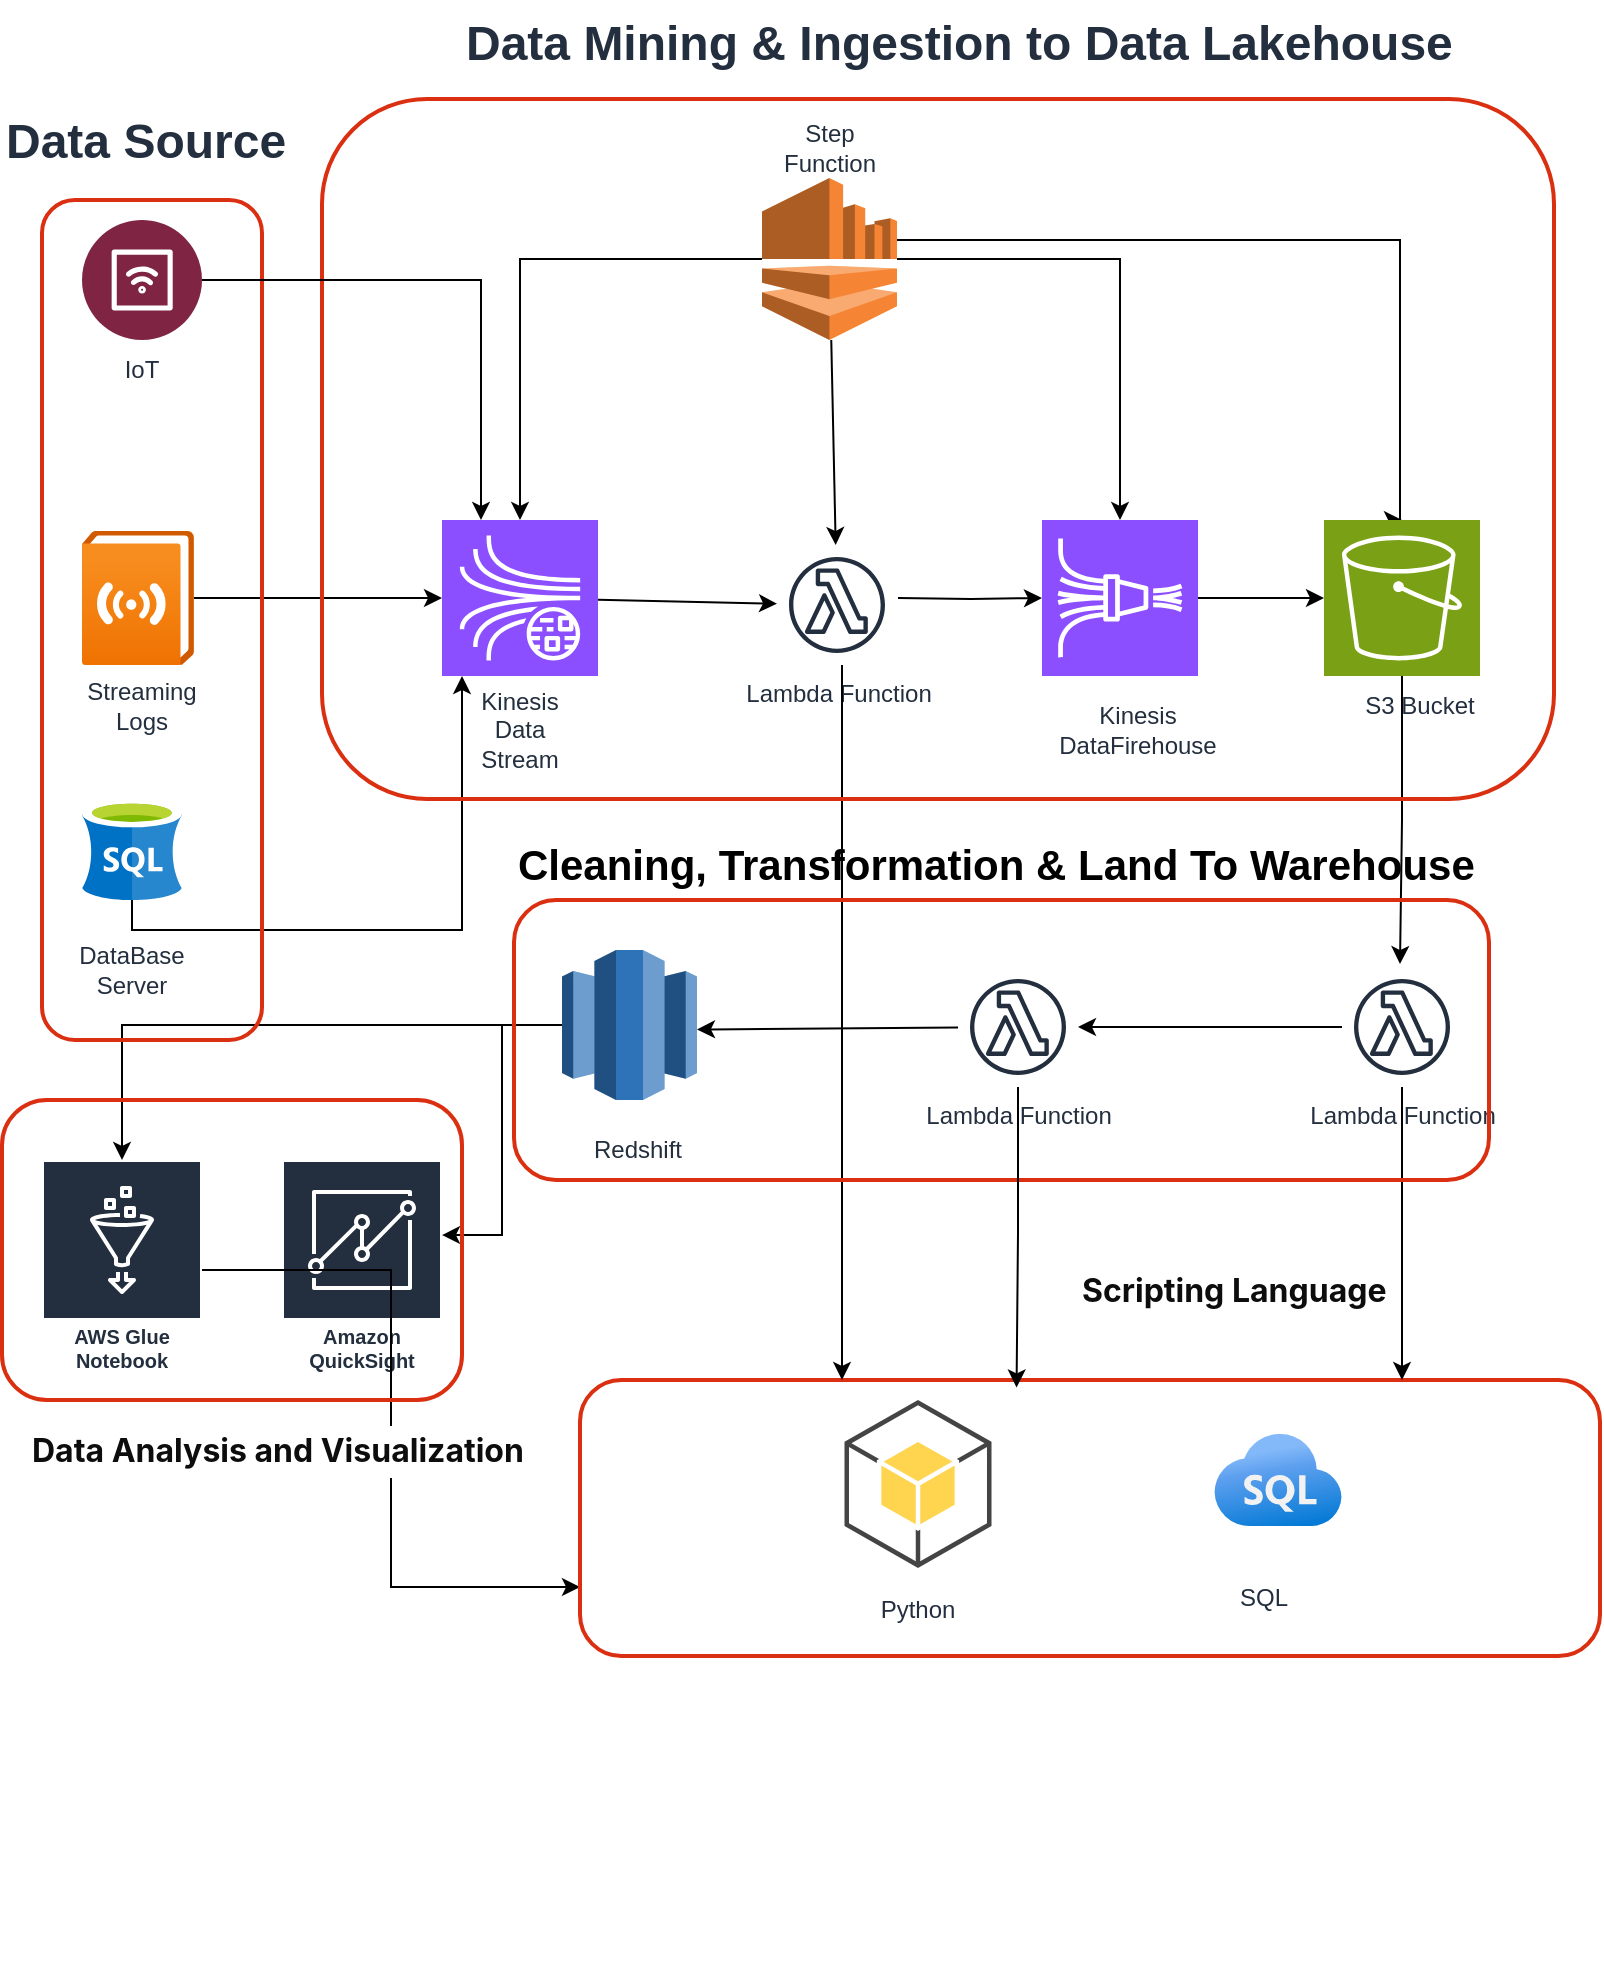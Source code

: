 <mxfile version="24.7.17">
  <diagram name="Page-1" id="VlkeQ9_y8bMPjhdk2_KC">
    <mxGraphModel dx="2117" dy="1691" grid="1" gridSize="10" guides="1" tooltips="1" connect="1" arrows="1" fold="1" page="1" pageScale="1" pageWidth="827" pageHeight="1169" math="0" shadow="0">
      <root>
        <mxCell id="0" />
        <mxCell id="1" parent="0" />
        <mxCell id="3MvgEApR7jYqYZIbGW3X-1" value="" style="verticalLabelPosition=bottom;aspect=fixed;html=1;shape=mxgraph.salesforce.iot2;" parent="1" vertex="1">
          <mxGeometry x="40" y="60" width="60" height="60" as="geometry" />
        </mxCell>
        <mxCell id="3MvgEApR7jYqYZIbGW3X-6" style="edgeStyle=orthogonalEdgeStyle;rounded=0;orthogonalLoop=1;jettySize=auto;html=1;" parent="1" source="3MvgEApR7jYqYZIbGW3X-2" target="3MvgEApR7jYqYZIbGW3X-4" edge="1">
          <mxGeometry relative="1" as="geometry">
            <mxPoint x="160" y="243.5" as="targetPoint" />
            <Array as="points" />
          </mxGeometry>
        </mxCell>
        <mxCell id="3MvgEApR7jYqYZIbGW3X-2" value="" style="image;aspect=fixed;html=1;points=[];align=center;fontSize=12;image=img/lib/azure2/general/Log_Streaming.svg;" parent="1" vertex="1">
          <mxGeometry x="40" y="215.5" width="56.0" height="67" as="geometry" />
        </mxCell>
        <mxCell id="3MvgEApR7jYqYZIbGW3X-32" style="edgeStyle=orthogonalEdgeStyle;rounded=0;orthogonalLoop=1;jettySize=auto;html=1;" parent="1" source="3MvgEApR7jYqYZIbGW3X-3" target="3MvgEApR7jYqYZIbGW3X-4" edge="1">
          <mxGeometry relative="1" as="geometry">
            <Array as="points">
              <mxPoint x="230" y="415" />
            </Array>
          </mxGeometry>
        </mxCell>
        <mxCell id="3MvgEApR7jYqYZIbGW3X-3" value="" style="image;sketch=0;aspect=fixed;html=1;points=[];align=center;fontSize=12;image=img/lib/mscae/dep/SQL_Server_Stretch_DB.svg;" parent="1" vertex="1">
          <mxGeometry x="40" y="350" width="50" height="50" as="geometry" />
        </mxCell>
        <mxCell id="3MvgEApR7jYqYZIbGW3X-38" style="edgeStyle=none;rounded=0;orthogonalLoop=1;jettySize=auto;html=1;" parent="1" source="3MvgEApR7jYqYZIbGW3X-4" target="3MvgEApR7jYqYZIbGW3X-37" edge="1">
          <mxGeometry relative="1" as="geometry" />
        </mxCell>
        <mxCell id="3MvgEApR7jYqYZIbGW3X-4" value="" style="sketch=0;points=[[0,0,0],[0.25,0,0],[0.5,0,0],[0.75,0,0],[1,0,0],[0,1,0],[0.25,1,0],[0.5,1,0],[0.75,1,0],[1,1,0],[0,0.25,0],[0,0.5,0],[0,0.75,0],[1,0.25,0],[1,0.5,0],[1,0.75,0]];outlineConnect=0;fontColor=#232F3E;fillColor=#8C4FFF;strokeColor=#ffffff;dashed=0;verticalLabelPosition=bottom;verticalAlign=top;align=center;html=1;fontSize=12;fontStyle=0;aspect=fixed;shape=mxgraph.aws4.resourceIcon;resIcon=mxgraph.aws4.kinesis_data_streams;" parent="1" vertex="1">
          <mxGeometry x="220" y="210" width="78" height="78" as="geometry" />
        </mxCell>
        <mxCell id="3MvgEApR7jYqYZIbGW3X-8" value="" style="sketch=0;points=[[0,0,0],[0.25,0,0],[0.5,0,0],[0.75,0,0],[1,0,0],[0,1,0],[0.25,1,0],[0.5,1,0],[0.75,1,0],[1,1,0],[0,0.25,0],[0,0.5,0],[0,0.75,0],[1,0.25,0],[1,0.5,0],[1,0.75,0]];outlineConnect=0;fontColor=#232F3E;fillColor=#8C4FFF;strokeColor=#ffffff;dashed=0;verticalLabelPosition=bottom;verticalAlign=top;align=center;html=1;fontSize=12;fontStyle=0;aspect=fixed;shape=mxgraph.aws4.resourceIcon;resIcon=mxgraph.aws4.kinesis_data_firehose;" parent="1" vertex="1">
          <mxGeometry x="520" y="210" width="78" height="78" as="geometry" />
        </mxCell>
        <mxCell id="3MvgEApR7jYqYZIbGW3X-15" style="edgeStyle=orthogonalEdgeStyle;rounded=0;orthogonalLoop=1;jettySize=auto;html=1;entryX=0.5;entryY=0;entryDx=0;entryDy=0;entryPerimeter=0;" parent="1" source="3MvgEApR7jYqYZIbGW3X-9" target="3MvgEApR7jYqYZIbGW3X-14" edge="1">
          <mxGeometry relative="1" as="geometry">
            <mxPoint x="700" y="41" as="targetPoint" />
            <Array as="points">
              <mxPoint x="699" y="70" />
            </Array>
          </mxGeometry>
        </mxCell>
        <mxCell id="3MvgEApR7jYqYZIbGW3X-16" style="edgeStyle=orthogonalEdgeStyle;rounded=0;orthogonalLoop=1;jettySize=auto;html=1;entryX=0.5;entryY=0;entryDx=0;entryDy=0;entryPerimeter=0;" parent="1" source="3MvgEApR7jYqYZIbGW3X-9" target="3MvgEApR7jYqYZIbGW3X-4" edge="1">
          <mxGeometry relative="1" as="geometry">
            <mxPoint x="250" y="40" as="targetPoint" />
          </mxGeometry>
        </mxCell>
        <mxCell id="3MvgEApR7jYqYZIbGW3X-55" style="edgeStyle=none;rounded=0;orthogonalLoop=1;jettySize=auto;html=1;fontFamily=Helvetica;fontSize=12;fontColor=#232F3E;fontStyle=0;" parent="1" source="3MvgEApR7jYqYZIbGW3X-9" target="3MvgEApR7jYqYZIbGW3X-37" edge="1">
          <mxGeometry relative="1" as="geometry" />
        </mxCell>
        <mxCell id="3MvgEApR7jYqYZIbGW3X-9" value="" style="outlineConnect=0;dashed=0;verticalLabelPosition=bottom;verticalAlign=top;align=center;html=1;shape=mxgraph.aws3.kinesis;fillColor=#F58534;gradientColor=none;" parent="1" vertex="1">
          <mxGeometry x="380" y="39" width="67.5" height="81" as="geometry" />
        </mxCell>
        <mxCell id="3MvgEApR7jYqYZIbGW3X-12" value="" style="edgeStyle=orthogonalEdgeStyle;rounded=0;orthogonalLoop=1;jettySize=auto;html=1;" parent="1" target="3MvgEApR7jYqYZIbGW3X-8" edge="1">
          <mxGeometry relative="1" as="geometry">
            <mxPoint x="448" y="249" as="sourcePoint" />
          </mxGeometry>
        </mxCell>
        <mxCell id="3MvgEApR7jYqYZIbGW3X-14" value="" style="sketch=0;points=[[0,0,0],[0.25,0,0],[0.5,0,0],[0.75,0,0],[1,0,0],[0,1,0],[0.25,1,0],[0.5,1,0],[0.75,1,0],[1,1,0],[0,0.25,0],[0,0.5,0],[0,0.75,0],[1,0.25,0],[1,0.5,0],[1,0.75,0]];outlineConnect=0;fontColor=#232F3E;fillColor=#7AA116;strokeColor=#ffffff;dashed=0;verticalLabelPosition=bottom;verticalAlign=top;align=center;html=1;fontSize=12;fontStyle=0;aspect=fixed;shape=mxgraph.aws4.resourceIcon;resIcon=mxgraph.aws4.s3;" parent="1" vertex="1">
          <mxGeometry x="661" y="210" width="78" height="78" as="geometry" />
        </mxCell>
        <mxCell id="3MvgEApR7jYqYZIbGW3X-18" style="edgeStyle=orthogonalEdgeStyle;rounded=0;orthogonalLoop=1;jettySize=auto;html=1;entryX=0;entryY=0.5;entryDx=0;entryDy=0;entryPerimeter=0;" parent="1" source="3MvgEApR7jYqYZIbGW3X-8" target="3MvgEApR7jYqYZIbGW3X-14" edge="1">
          <mxGeometry relative="1" as="geometry" />
        </mxCell>
        <mxCell id="3MvgEApR7jYqYZIbGW3X-19" style="edgeStyle=orthogonalEdgeStyle;rounded=0;orthogonalLoop=1;jettySize=auto;html=1;entryX=0.5;entryY=0;entryDx=0;entryDy=0;entryPerimeter=0;" parent="1" source="3MvgEApR7jYqYZIbGW3X-9" target="3MvgEApR7jYqYZIbGW3X-8" edge="1">
          <mxGeometry relative="1" as="geometry" />
        </mxCell>
        <mxCell id="3MvgEApR7jYqYZIbGW3X-22" style="edgeStyle=orthogonalEdgeStyle;rounded=0;orthogonalLoop=1;jettySize=auto;html=1;entryX=0.5;entryY=0;entryDx=0;entryDy=0;entryPerimeter=0;" parent="1" source="3MvgEApR7jYqYZIbGW3X-14" edge="1">
          <mxGeometry relative="1" as="geometry">
            <mxPoint x="699" y="432" as="targetPoint" />
          </mxGeometry>
        </mxCell>
        <mxCell id="3MvgEApR7jYqYZIbGW3X-29" style="edgeStyle=orthogonalEdgeStyle;rounded=0;orthogonalLoop=1;jettySize=auto;html=1;" parent="1" source="3MvgEApR7jYqYZIbGW3X-24" target="3MvgEApR7jYqYZIbGW3X-28" edge="1">
          <mxGeometry relative="1" as="geometry" />
        </mxCell>
        <mxCell id="3MvgEApR7jYqYZIbGW3X-24" value="" style="outlineConnect=0;dashed=0;verticalLabelPosition=bottom;verticalAlign=top;align=center;html=1;shape=mxgraph.aws3.redshift;fillColor=#2E73B8;gradientColor=none;" parent="1" vertex="1">
          <mxGeometry x="280" y="425" width="67.5" height="75" as="geometry" />
        </mxCell>
        <mxCell id="3MvgEApR7jYqYZIbGW3X-25" value="Amazon QuickSight" style="sketch=0;outlineConnect=0;fontColor=#232F3E;gradientColor=none;strokeColor=#ffffff;fillColor=#232F3E;dashed=0;verticalLabelPosition=middle;verticalAlign=bottom;align=center;html=1;whiteSpace=wrap;fontSize=10;fontStyle=1;spacing=3;shape=mxgraph.aws4.productIcon;prIcon=mxgraph.aws4.quicksight;" parent="1" vertex="1">
          <mxGeometry x="140" y="530" width="80" height="110" as="geometry" />
        </mxCell>
        <mxCell id="3MvgEApR7jYqYZIbGW3X-26" style="edgeStyle=orthogonalEdgeStyle;rounded=0;orthogonalLoop=1;jettySize=auto;html=1;entryX=1;entryY=0.341;entryDx=0;entryDy=0;entryPerimeter=0;" parent="1" source="3MvgEApR7jYqYZIbGW3X-24" target="3MvgEApR7jYqYZIbGW3X-25" edge="1">
          <mxGeometry relative="1" as="geometry" />
        </mxCell>
        <mxCell id="3MvgEApR7jYqYZIbGW3X-89" style="edgeStyle=elbowEdgeStyle;rounded=0;orthogonalLoop=1;jettySize=auto;elbow=vertical;html=1;entryX=0;entryY=0.75;entryDx=0;entryDy=0;fontFamily=Helvetica;fontSize=12;fontColor=#232F3E;fontStyle=0;" parent="1" source="3MvgEApR7jYqYZIbGW3X-28" target="3MvgEApR7jYqYZIbGW3X-80" edge="1">
          <mxGeometry relative="1" as="geometry" />
        </mxCell>
        <mxCell id="3MvgEApR7jYqYZIbGW3X-28" value="AWS Glue Notebook" style="sketch=0;outlineConnect=0;fontColor=#232F3E;gradientColor=none;strokeColor=#ffffff;fillColor=#232F3E;dashed=0;verticalLabelPosition=middle;verticalAlign=bottom;align=center;html=1;whiteSpace=wrap;fontSize=10;fontStyle=1;spacing=3;shape=mxgraph.aws4.productIcon;prIcon=mxgraph.aws4.glue;" parent="1" vertex="1">
          <mxGeometry x="20" y="530" width="80" height="110" as="geometry" />
        </mxCell>
        <mxCell id="3MvgEApR7jYqYZIbGW3X-37" value="Lambda Function" style="sketch=0;outlineConnect=0;fontColor=#232F3E;gradientColor=none;strokeColor=#232F3E;fillColor=#ffffff;dashed=0;verticalLabelPosition=bottom;verticalAlign=top;align=center;html=1;fontSize=12;fontStyle=0;aspect=fixed;shape=mxgraph.aws4.resourceIcon;resIcon=mxgraph.aws4.lambda_function;" parent="1" vertex="1">
          <mxGeometry x="387.5" y="222.5" width="60" height="60" as="geometry" />
        </mxCell>
        <mxCell id="Pq5R9mwxjYYCd3PUhtwd-8" style="edgeStyle=orthogonalEdgeStyle;rounded=0;orthogonalLoop=1;jettySize=auto;html=1;" parent="1" source="3MvgEApR7jYqYZIbGW3X-39" target="3MvgEApR7jYqYZIbGW3X-46" edge="1">
          <mxGeometry relative="1" as="geometry" />
        </mxCell>
        <mxCell id="3MvgEApR7jYqYZIbGW3X-39" value="Lambda Function" style="sketch=0;outlineConnect=0;fontColor=#232F3E;gradientColor=none;strokeColor=#232F3E;fillColor=#ffffff;dashed=0;verticalLabelPosition=bottom;verticalAlign=top;align=center;html=1;fontSize=12;fontStyle=0;aspect=fixed;shape=mxgraph.aws4.resourceIcon;resIcon=mxgraph.aws4.lambda_function;" parent="1" vertex="1">
          <mxGeometry x="670" y="433.5" width="60" height="60" as="geometry" />
        </mxCell>
        <mxCell id="3MvgEApR7jYqYZIbGW3X-41" value="Kinesis Data Stream" style="text;html=1;align=center;verticalAlign=middle;whiteSpace=wrap;rounded=0;fontFamily=Helvetica;fontSize=12;fontColor=#232F3E;fontStyle=0;" parent="1" vertex="1">
          <mxGeometry x="229" y="300" width="60" height="30" as="geometry" />
        </mxCell>
        <mxCell id="3MvgEApR7jYqYZIbGW3X-42" value="Kinesis DataFirehouse" style="text;html=1;align=center;verticalAlign=middle;whiteSpace=wrap;rounded=0;fontFamily=Helvetica;fontSize=12;fontColor=#232F3E;fontStyle=0;" parent="1" vertex="1">
          <mxGeometry x="538" y="300" width="60" height="30" as="geometry" />
        </mxCell>
        <mxCell id="3MvgEApR7jYqYZIbGW3X-43" value="" style="text;whiteSpace=wrap;html=1;fontFamily=Helvetica;fontSize=12;fontColor=#232F3E;fontStyle=0;" parent="1" vertex="1">
          <mxGeometry x="140" y="530" width="60" height="50" as="geometry" />
        </mxCell>
        <mxCell id="3MvgEApR7jYqYZIbGW3X-46" value="Lambda Function" style="sketch=0;outlineConnect=0;fontColor=#232F3E;gradientColor=none;strokeColor=#232F3E;fillColor=#ffffff;dashed=0;verticalLabelPosition=bottom;verticalAlign=top;align=center;html=1;fontSize=12;fontStyle=0;aspect=fixed;shape=mxgraph.aws4.resourceIcon;resIcon=mxgraph.aws4.lambda_function;" parent="1" vertex="1">
          <mxGeometry x="478" y="433.5" width="60" height="60" as="geometry" />
        </mxCell>
        <mxCell id="3MvgEApR7jYqYZIbGW3X-50" style="edgeStyle=none;rounded=0;orthogonalLoop=1;jettySize=auto;html=1;entryX=1;entryY=0.53;entryDx=0;entryDy=0;entryPerimeter=0;fontFamily=Helvetica;fontSize=12;fontColor=#232F3E;fontStyle=0;" parent="1" source="3MvgEApR7jYqYZIbGW3X-46" target="3MvgEApR7jYqYZIbGW3X-24" edge="1">
          <mxGeometry relative="1" as="geometry" />
        </mxCell>
        <mxCell id="3MvgEApR7jYqYZIbGW3X-51" value="Redshift" style="text;html=1;align=center;verticalAlign=middle;whiteSpace=wrap;rounded=0;fontFamily=Helvetica;fontSize=12;fontColor=#232F3E;fontStyle=0;" parent="1" vertex="1">
          <mxGeometry x="287.5" y="510" width="60" height="30" as="geometry" />
        </mxCell>
        <mxCell id="3MvgEApR7jYqYZIbGW3X-53" value="Step Function" style="text;html=1;align=center;verticalAlign=middle;whiteSpace=wrap;rounded=0;fontFamily=Helvetica;fontSize=12;fontColor=#232F3E;fontStyle=0;" parent="1" vertex="1">
          <mxGeometry x="384" y="9" width="60" height="30" as="geometry" />
        </mxCell>
        <mxCell id="3MvgEApR7jYqYZIbGW3X-56" value="" style="text;whiteSpace=wrap;html=1;fontFamily=Helvetica;fontSize=12;fontColor=#232F3E;fontStyle=0;" parent="1" vertex="1">
          <mxGeometry x="410" y="20" width="60" height="50" as="geometry" />
        </mxCell>
        <mxCell id="3MvgEApR7jYqYZIbGW3X-57" value="S3 Bucket" style="text;html=1;align=center;verticalAlign=middle;whiteSpace=wrap;rounded=0;fontFamily=Helvetica;fontSize=12;fontColor=#232F3E;fontStyle=0;" parent="1" vertex="1">
          <mxGeometry x="679" y="288" width="60" height="30" as="geometry" />
        </mxCell>
        <mxCell id="3MvgEApR7jYqYZIbGW3X-58" value="IoT" style="text;html=1;align=center;verticalAlign=middle;whiteSpace=wrap;rounded=0;fontFamily=Helvetica;fontSize=12;fontColor=#232F3E;fontStyle=0;" parent="1" vertex="1">
          <mxGeometry x="40" y="120" width="60" height="30" as="geometry" />
        </mxCell>
        <mxCell id="3MvgEApR7jYqYZIbGW3X-59" value="Streaming Logs" style="text;html=1;align=center;verticalAlign=middle;whiteSpace=wrap;rounded=0;fontFamily=Helvetica;fontSize=12;fontColor=#232F3E;fontStyle=0;" parent="1" vertex="1">
          <mxGeometry x="40" y="288" width="60" height="30" as="geometry" />
        </mxCell>
        <mxCell id="3MvgEApR7jYqYZIbGW3X-60" value="DataBase Server" style="text;html=1;align=center;verticalAlign=middle;whiteSpace=wrap;rounded=0;fontFamily=Helvetica;fontSize=12;fontColor=#232F3E;fontStyle=0;" parent="1" vertex="1">
          <mxGeometry x="35" y="420" width="60" height="30" as="geometry" />
        </mxCell>
        <mxCell id="3MvgEApR7jYqYZIbGW3X-65" value="" style="rounded=1;whiteSpace=wrap;html=1;dashed=0;sketch=0;strokeColor=#da2f10;align=center;verticalAlign=top;fontFamily=Helvetica;fontSize=12;fontColor=#232F3E;fontStyle=0;fillColor=none;gradientColor=default;strokeWidth=2;" parent="1" vertex="1">
          <mxGeometry x="20" y="50" width="110" height="420" as="geometry" />
        </mxCell>
        <mxCell id="3MvgEApR7jYqYZIbGW3X-70" value="" style="rounded=1;whiteSpace=wrap;html=1;dashed=0;sketch=0;strokeColor=#da2f10;align=center;verticalAlign=top;fontFamily=Helvetica;fontSize=12;fontColor=#232F3E;fontStyle=0;fillColor=none;gradientColor=default;strokeWidth=2;" parent="1" vertex="1">
          <mxGeometry y="500" width="230" height="150" as="geometry" />
        </mxCell>
        <mxCell id="3MvgEApR7jYqYZIbGW3X-71" value="&lt;h1 style=&quot;margin-top: 0px;&quot;&gt;Data Source&lt;/h1&gt;" style="text;html=1;whiteSpace=wrap;overflow=hidden;rounded=0;fontFamily=Helvetica;fontSize=12;fontColor=#232F3E;fontStyle=0;" parent="1" vertex="1">
          <mxGeometry y="-0.5" width="180" height="49" as="geometry" />
        </mxCell>
        <mxCell id="3MvgEApR7jYqYZIbGW3X-72" value="&lt;h1 style=&quot;margin-top: 0px;&quot;&gt;Data Mining &amp;amp; Ingestion to Data Lakehouse&amp;nbsp;&lt;/h1&gt;" style="text;html=1;whiteSpace=wrap;overflow=hidden;rounded=0;fontFamily=Helvetica;fontSize=12;fontColor=#232F3E;fontStyle=0;" parent="1" vertex="1">
          <mxGeometry x="230" y="-49.5" width="520" height="49" as="geometry" />
        </mxCell>
        <mxCell id="3MvgEApR7jYqYZIbGW3X-74" value="&lt;h1 style=&quot;margin-top: 0px;&quot;&gt;&lt;font style=&quot;font-size: 21px;&quot;&gt;Cleaning, Transformation &amp;amp; Land To Warehouse&lt;/font&gt;&lt;/h1&gt;" style="text;html=1;whiteSpace=wrap;overflow=hidden;rounded=0;fontFamily=Helvetica;fontSize=12;fontStyle=0;" parent="1" vertex="1">
          <mxGeometry x="256" y="361" width="520" height="49" as="geometry" />
        </mxCell>
        <mxCell id="3MvgEApR7jYqYZIbGW3X-75" value="&lt;h3 style=&quot;border: 0px solid rgb(227, 227, 227); box-sizing: border-box; --tw-border-spacing-x: 0; --tw-border-spacing-y: 0; --tw-translate-x: 0; --tw-translate-y: 0; --tw-rotate: 0; --tw-skew-x: 0; --tw-skew-y: 0; --tw-scale-x: 1; --tw-scale-y: 1; --tw-pan-x: ; --tw-pan-y: ; --tw-pinch-zoom: ; --tw-scroll-snap-strictness: proximity; --tw-gradient-from-position: ; --tw-gradient-via-position: ; --tw-gradient-to-position: ; --tw-ordinal: ; --tw-slashed-zero: ; --tw-numeric-figure: ; --tw-numeric-spacing: ; --tw-numeric-fraction: ; --tw-ring-inset: ; --tw-ring-offset-width: 0px; --tw-ring-offset-color: #fff; --tw-ring-color: rgba(69,89,164,.5); --tw-ring-offset-shadow: 0 0 #0000; --tw-ring-shadow: 0 0 #0000; --tw-shadow: 0 0 #0000; --tw-shadow-colored: 0 0 #0000; --tw-blur: ; --tw-brightness: ; --tw-contrast: ; --tw-grayscale: ; --tw-hue-rotate: ; --tw-invert: ; --tw-saturate: ; --tw-sepia: ; --tw-drop-shadow: ; --tw-backdrop-blur: ; --tw-backdrop-brightness: ; --tw-backdrop-contrast: ; --tw-backdrop-grayscale: ; --tw-backdrop-hue-rotate: ; --tw-backdrop-invert: ; --tw-backdrop-opacity: ; --tw-backdrop-saturate: ; --tw-backdrop-sepia: ; --tw-contain-size: ; --tw-contain-layout: ; --tw-contain-paint: ; --tw-contain-style: ; scrollbar-color: var(--gray-200) transparent; font-weight: 600; margin: 1rem 0px 0.5rem; line-height: 1.6; color: rgb(13, 13, 13); font-family: ui-sans-serif, -apple-system, system-ui, &amp;quot;Segoe UI&amp;quot;, Helvetica, &amp;quot;Apple Color Emoji&amp;quot;, Arial, sans-serif, &amp;quot;Segoe UI Emoji&amp;quot;, &amp;quot;Segoe UI Symbol&amp;quot;; font-style: normal; font-variant-ligatures: normal; font-variant-caps: normal; letter-spacing: normal; orphans: 2; text-align: start; text-indent: 0px; text-transform: none; widows: 2; word-spacing: 0px; -webkit-text-stroke-width: 0px; white-space: normal; background-color: rgb(255, 255, 255); text-decoration-thickness: initial; text-decoration-style: initial; text-decoration-color: initial;&quot;&gt;&lt;strong style=&quot;border: 0px solid rgb(227, 227, 227); box-sizing: border-box; --tw-border-spacing-x: 0; --tw-border-spacing-y: 0; --tw-translate-x: 0; --tw-translate-y: 0; --tw-rotate: 0; --tw-skew-x: 0; --tw-skew-y: 0; --tw-scale-x: 1; --tw-scale-y: 1; --tw-pan-x: ; --tw-pan-y: ; --tw-pinch-zoom: ; --tw-scroll-snap-strictness: proximity; --tw-gradient-from-position: ; --tw-gradient-via-position: ; --tw-gradient-to-position: ; --tw-ordinal: ; --tw-slashed-zero: ; --tw-numeric-figure: ; --tw-numeric-spacing: ; --tw-numeric-fraction: ; --tw-ring-inset: ; --tw-ring-offset-width: 0px; --tw-ring-offset-color: #fff; --tw-ring-color: rgba(69,89,164,.5); --tw-ring-offset-shadow: 0 0 #0000; --tw-ring-shadow: 0 0 #0000; --tw-shadow: 0 0 #0000; --tw-shadow-colored: 0 0 #0000; --tw-blur: ; --tw-brightness: ; --tw-contrast: ; --tw-grayscale: ; --tw-hue-rotate: ; --tw-invert: ; --tw-saturate: ; --tw-sepia: ; --tw-drop-shadow: ; --tw-backdrop-blur: ; --tw-backdrop-brightness: ; --tw-backdrop-contrast: ; --tw-backdrop-grayscale: ; --tw-backdrop-hue-rotate: ; --tw-backdrop-invert: ; --tw-backdrop-opacity: ; --tw-backdrop-saturate: ; --tw-backdrop-sepia: ; --tw-contain-size: ; --tw-contain-layout: ; --tw-contain-paint: ; --tw-contain-style: ; scrollbar-color: var(--main-surface-tertiary) transparent; font-weight: 700; color: inherit;&quot;&gt;&lt;font style=&quot;font-size: 16px;&quot;&gt;Data Analysis and Visualization&lt;/font&gt;&lt;/strong&gt;&lt;/h3&gt;" style="text;whiteSpace=wrap;html=1;fontFamily=Helvetica;fontSize=12;fontColor=#232F3E;fontStyle=0;" parent="1" vertex="1">
          <mxGeometry x="12.5" y="640" width="250" height="60" as="geometry" />
        </mxCell>
        <mxCell id="3MvgEApR7jYqYZIbGW3X-76" value="" style="outlineConnect=0;dashed=0;verticalLabelPosition=bottom;verticalAlign=top;align=center;html=1;shape=mxgraph.aws3.android;fillColor=#FFD44F;gradientColor=none;sketch=0;strokeColor=#ffffff;fontFamily=Helvetica;fontSize=12;fontColor=#232F3E;fontStyle=0;" parent="1" vertex="1">
          <mxGeometry x="421.25" y="650" width="73.5" height="84" as="geometry" />
        </mxCell>
        <mxCell id="3MvgEApR7jYqYZIbGW3X-77" value="" style="image;aspect=fixed;html=1;points=[];align=center;fontSize=12;image=img/lib/azure2/databases/Azure_SQL.svg;dashed=0;sketch=0;strokeColor=#ffffff;verticalAlign=top;fontFamily=Helvetica;fontColor=#232F3E;fontStyle=0;fillColor=#8C4FFF;" parent="1" vertex="1">
          <mxGeometry x="606" y="667" width="64" height="46" as="geometry" />
        </mxCell>
        <mxCell id="3MvgEApR7jYqYZIbGW3X-80" value="" style="rounded=1;whiteSpace=wrap;html=1;dashed=0;sketch=0;strokeColor=#da2f10;align=center;verticalAlign=top;fontFamily=Helvetica;fontSize=12;fontColor=#232F3E;fontStyle=0;fillColor=none;gradientColor=default;strokeWidth=2;" parent="1" vertex="1">
          <mxGeometry x="289" y="640" width="510" height="138" as="geometry" />
        </mxCell>
        <mxCell id="3MvgEApR7jYqYZIbGW3X-84" style="edgeStyle=elbowEdgeStyle;rounded=0;orthogonalLoop=1;jettySize=auto;elbow=vertical;html=1;fontFamily=Helvetica;fontSize=12;fontColor=#232F3E;fontStyle=0;" parent="1" source="3MvgEApR7jYqYZIbGW3X-39" target="3MvgEApR7jYqYZIbGW3X-80" edge="1">
          <mxGeometry relative="1" as="geometry">
            <Array as="points">
              <mxPoint x="700" y="630" />
            </Array>
          </mxGeometry>
        </mxCell>
        <mxCell id="3MvgEApR7jYqYZIbGW3X-85" style="edgeStyle=elbowEdgeStyle;rounded=0;orthogonalLoop=1;jettySize=auto;elbow=vertical;html=1;fontFamily=Helvetica;fontSize=12;fontColor=#232F3E;fontStyle=0;" parent="1" source="3MvgEApR7jYqYZIbGW3X-37" edge="1">
          <mxGeometry relative="1" as="geometry">
            <mxPoint x="420" y="640" as="targetPoint" />
            <Array as="points">
              <mxPoint x="420" y="610" />
            </Array>
          </mxGeometry>
        </mxCell>
        <mxCell id="3MvgEApR7jYqYZIbGW3X-90" value="Python" style="text;html=1;align=center;verticalAlign=middle;whiteSpace=wrap;rounded=0;fontFamily=Helvetica;fontSize=12;fontColor=#232F3E;fontStyle=0;" parent="1" vertex="1">
          <mxGeometry x="428" y="740" width="60" height="30" as="geometry" />
        </mxCell>
        <mxCell id="3MvgEApR7jYqYZIbGW3X-91" value="SQL" style="text;html=1;align=center;verticalAlign=middle;whiteSpace=wrap;rounded=0;fontFamily=Helvetica;fontSize=12;fontColor=#232F3E;fontStyle=0;" parent="1" vertex="1">
          <mxGeometry x="601" y="734" width="60" height="30" as="geometry" />
        </mxCell>
        <mxCell id="3MvgEApR7jYqYZIbGW3X-92" value="&lt;h3 style=&quot;border: 0px solid rgb(227, 227, 227); box-sizing: border-box; --tw-border-spacing-x: 0; --tw-border-spacing-y: 0; --tw-translate-x: 0; --tw-translate-y: 0; --tw-rotate: 0; --tw-skew-x: 0; --tw-skew-y: 0; --tw-scale-x: 1; --tw-scale-y: 1; --tw-pan-x: ; --tw-pan-y: ; --tw-pinch-zoom: ; --tw-scroll-snap-strictness: proximity; --tw-gradient-from-position: ; --tw-gradient-via-position: ; --tw-gradient-to-position: ; --tw-ordinal: ; --tw-slashed-zero: ; --tw-numeric-figure: ; --tw-numeric-spacing: ; --tw-numeric-fraction: ; --tw-ring-inset: ; --tw-ring-offset-width: 0px; --tw-ring-offset-color: #fff; --tw-ring-color: rgba(69,89,164,.5); --tw-ring-offset-shadow: 0 0 #0000; --tw-ring-shadow: 0 0 #0000; --tw-shadow: 0 0 #0000; --tw-shadow-colored: 0 0 #0000; --tw-blur: ; --tw-brightness: ; --tw-contrast: ; --tw-grayscale: ; --tw-hue-rotate: ; --tw-invert: ; --tw-saturate: ; --tw-sepia: ; --tw-drop-shadow: ; --tw-backdrop-blur: ; --tw-backdrop-brightness: ; --tw-backdrop-contrast: ; --tw-backdrop-grayscale: ; --tw-backdrop-hue-rotate: ; --tw-backdrop-invert: ; --tw-backdrop-opacity: ; --tw-backdrop-saturate: ; --tw-backdrop-sepia: ; --tw-contain-size: ; --tw-contain-layout: ; --tw-contain-paint: ; --tw-contain-style: ; scrollbar-color: var(--gray-200) transparent; font-weight: 600; margin: 1rem 0px 0.5rem; line-height: 1.6; color: rgb(13, 13, 13); font-family: ui-sans-serif, -apple-system, system-ui, &amp;quot;Segoe UI&amp;quot;, Helvetica, &amp;quot;Apple Color Emoji&amp;quot;, Arial, sans-serif, &amp;quot;Segoe UI Emoji&amp;quot;, &amp;quot;Segoe UI Symbol&amp;quot;; font-style: normal; font-variant-ligatures: normal; font-variant-caps: normal; letter-spacing: normal; orphans: 2; text-align: start; text-indent: 0px; text-transform: none; widows: 2; word-spacing: 0px; -webkit-text-stroke-width: 0px; white-space: normal; background-color: rgb(255, 255, 255); text-decoration-thickness: initial; text-decoration-style: initial; text-decoration-color: initial;&quot;&gt;&lt;strong style=&quot;border: 0px solid rgb(227, 227, 227); box-sizing: border-box; --tw-border-spacing-x: 0; --tw-border-spacing-y: 0; --tw-translate-x: 0; --tw-translate-y: 0; --tw-rotate: 0; --tw-skew-x: 0; --tw-skew-y: 0; --tw-scale-x: 1; --tw-scale-y: 1; --tw-pan-x: ; --tw-pan-y: ; --tw-pinch-zoom: ; --tw-scroll-snap-strictness: proximity; --tw-gradient-from-position: ; --tw-gradient-via-position: ; --tw-gradient-to-position: ; --tw-ordinal: ; --tw-slashed-zero: ; --tw-numeric-figure: ; --tw-numeric-spacing: ; --tw-numeric-fraction: ; --tw-ring-inset: ; --tw-ring-offset-width: 0px; --tw-ring-offset-color: #fff; --tw-ring-color: rgba(69,89,164,.5); --tw-ring-offset-shadow: 0 0 #0000; --tw-ring-shadow: 0 0 #0000; --tw-shadow: 0 0 #0000; --tw-shadow-colored: 0 0 #0000; --tw-blur: ; --tw-brightness: ; --tw-contrast: ; --tw-grayscale: ; --tw-hue-rotate: ; --tw-invert: ; --tw-saturate: ; --tw-sepia: ; --tw-drop-shadow: ; --tw-backdrop-blur: ; --tw-backdrop-brightness: ; --tw-backdrop-contrast: ; --tw-backdrop-grayscale: ; --tw-backdrop-hue-rotate: ; --tw-backdrop-invert: ; --tw-backdrop-opacity: ; --tw-backdrop-saturate: ; --tw-backdrop-sepia: ; --tw-contain-size: ; --tw-contain-layout: ; --tw-contain-paint: ; --tw-contain-style: ; scrollbar-color: var(--main-surface-tertiary) transparent; font-weight: 700; color: inherit;&quot;&gt;&lt;font style=&quot;font-size: 16px;&quot;&gt;Scripting Language&lt;/font&gt;&lt;/strong&gt;&lt;/h3&gt;" style="text;whiteSpace=wrap;html=1;fontFamily=Helvetica;fontSize=12;fontColor=#232F3E;fontStyle=0;" parent="1" vertex="1">
          <mxGeometry x="538" y="560" width="159" height="60" as="geometry" />
        </mxCell>
        <mxCell id="3MvgEApR7jYqYZIbGW3X-68" value="" style="rounded=1;whiteSpace=wrap;html=1;dashed=0;sketch=0;strokeColor=#da2f10;align=center;verticalAlign=top;fontFamily=Helvetica;fontSize=12;fontColor=#232F3E;fontStyle=0;fillColor=none;gradientColor=default;strokeWidth=2;" parent="1" vertex="1">
          <mxGeometry x="160" y="-0.5" width="616" height="350" as="geometry" />
        </mxCell>
        <mxCell id="Pq5R9mwxjYYCd3PUhtwd-3" style="edgeStyle=orthogonalEdgeStyle;rounded=0;orthogonalLoop=1;jettySize=auto;html=1;entryX=0.25;entryY=0;entryDx=0;entryDy=0;entryPerimeter=0;" parent="1" source="3MvgEApR7jYqYZIbGW3X-1" target="3MvgEApR7jYqYZIbGW3X-4" edge="1">
          <mxGeometry relative="1" as="geometry" />
        </mxCell>
        <mxCell id="3MvgEApR7jYqYZIbGW3X-69" value="" style="rounded=1;whiteSpace=wrap;html=1;dashed=0;sketch=0;strokeColor=#da2f10;align=center;verticalAlign=top;fontFamily=Helvetica;fontSize=12;fontColor=#232F3E;fontStyle=0;fillColor=none;gradientColor=default;strokeWidth=2;" parent="1" vertex="1">
          <mxGeometry x="256" y="400" width="487.5" height="140" as="geometry" />
        </mxCell>
        <mxCell id="Pq5R9mwxjYYCd3PUhtwd-6" value="" style="text;whiteSpace=wrap;html=1;" parent="1" vertex="1">
          <mxGeometry x="610" y="590" width="60" height="50" as="geometry" />
        </mxCell>
        <mxCell id="Pq5R9mwxjYYCd3PUhtwd-7" value="" style="text;whiteSpace=wrap;html=1;" parent="1" vertex="1">
          <mxGeometry x="600" y="590" width="60" height="50" as="geometry" />
        </mxCell>
        <mxCell id="Pq5R9mwxjYYCd3PUhtwd-9" style="edgeStyle=orthogonalEdgeStyle;rounded=0;orthogonalLoop=1;jettySize=auto;html=1;entryX=0.428;entryY=0.027;entryDx=0;entryDy=0;entryPerimeter=0;" parent="1" source="3MvgEApR7jYqYZIbGW3X-46" target="3MvgEApR7jYqYZIbGW3X-80" edge="1">
          <mxGeometry relative="1" as="geometry" />
        </mxCell>
        <mxCell id="Pq5R9mwxjYYCd3PUhtwd-10" value="&lt;br class=&quot;Apple-interchange-newline&quot;&gt;" style="text;whiteSpace=wrap;html=1;" parent="1" vertex="1">
          <mxGeometry x="520" y="900" width="30" height="40" as="geometry" />
        </mxCell>
      </root>
    </mxGraphModel>
  </diagram>
</mxfile>
